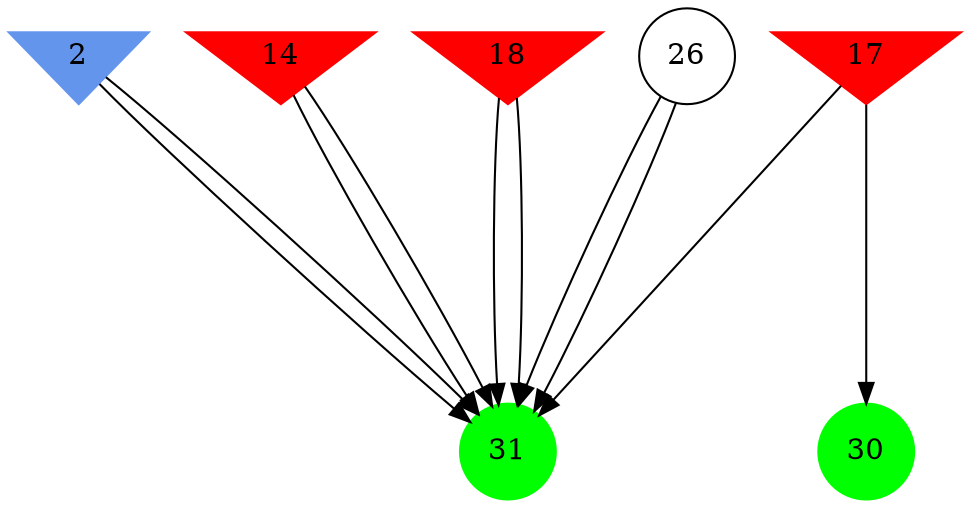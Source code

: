 digraph brain {
	ranksep=2.0;
	2 [shape=invtriangle,style=filled,color=cornflowerblue];
	14 [shape=invtriangle,style=filled,color=red];
	17 [shape=invtriangle,style=filled,color=red];
	18 [shape=invtriangle,style=filled,color=red];
	26 [shape=circle,color=black];
	30 [shape=circle,style=filled,color=green];
	31 [shape=circle,style=filled,color=green];
	18	->	31;
	18	->	31;
	26	->	31;
	26	->	31;
	2	->	31;
	2	->	31;
	14	->	31;
	14	->	31;
	17	->	30;
	17	->	31;
	{ rank=same; 2; 14; 17; 18; }
	{ rank=same; 26; }
	{ rank=same; 30; 31; }
}
